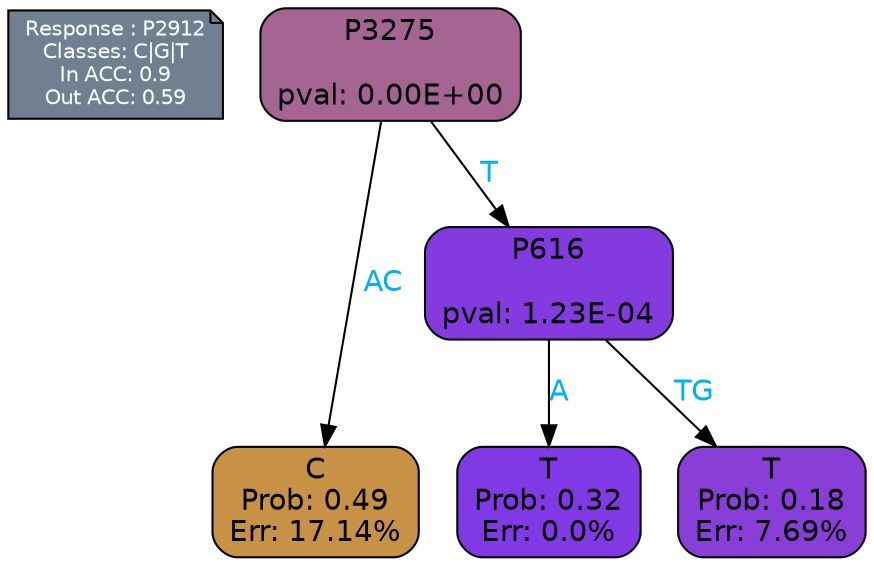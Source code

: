 digraph Tree {
node [shape=box, style="filled, rounded", color="black", fontname=helvetica] ;
graph [ranksep=equally, splines=polylines, bgcolor=transparent, dpi=600] ;
edge [fontname=helvetica] ;
LEGEND [label="Response : P2912
Classes: C|G|T
In ACC: 0.9
Out ACC: 0.59
",shape=note,align=left,style=filled,fillcolor="slategray",fontcolor="white",fontsize=10];1 [label="P3275

pval: 0.00E+00", fillcolor="#a56593"] ;
2 [label="C
Prob: 0.49
Err: 17.14%", fillcolor="#c79245"] ;
3 [label="P616

pval: 1.23E-04", fillcolor="#833be0"] ;
4 [label="T
Prob: 0.32
Err: 0.0%", fillcolor="#8139e5"] ;
5 [label="T
Prob: 0.18
Err: 7.69%", fillcolor="#883ed7"] ;
1 -> 2 [label="AC",fontcolor=deepskyblue2] ;
1 -> 3 [label="T",fontcolor=deepskyblue2] ;
3 -> 4 [label="A",fontcolor=deepskyblue2] ;
3 -> 5 [label="TG",fontcolor=deepskyblue2] ;
{rank = same; 2;4;5;}{rank = same; LEGEND;1;}}